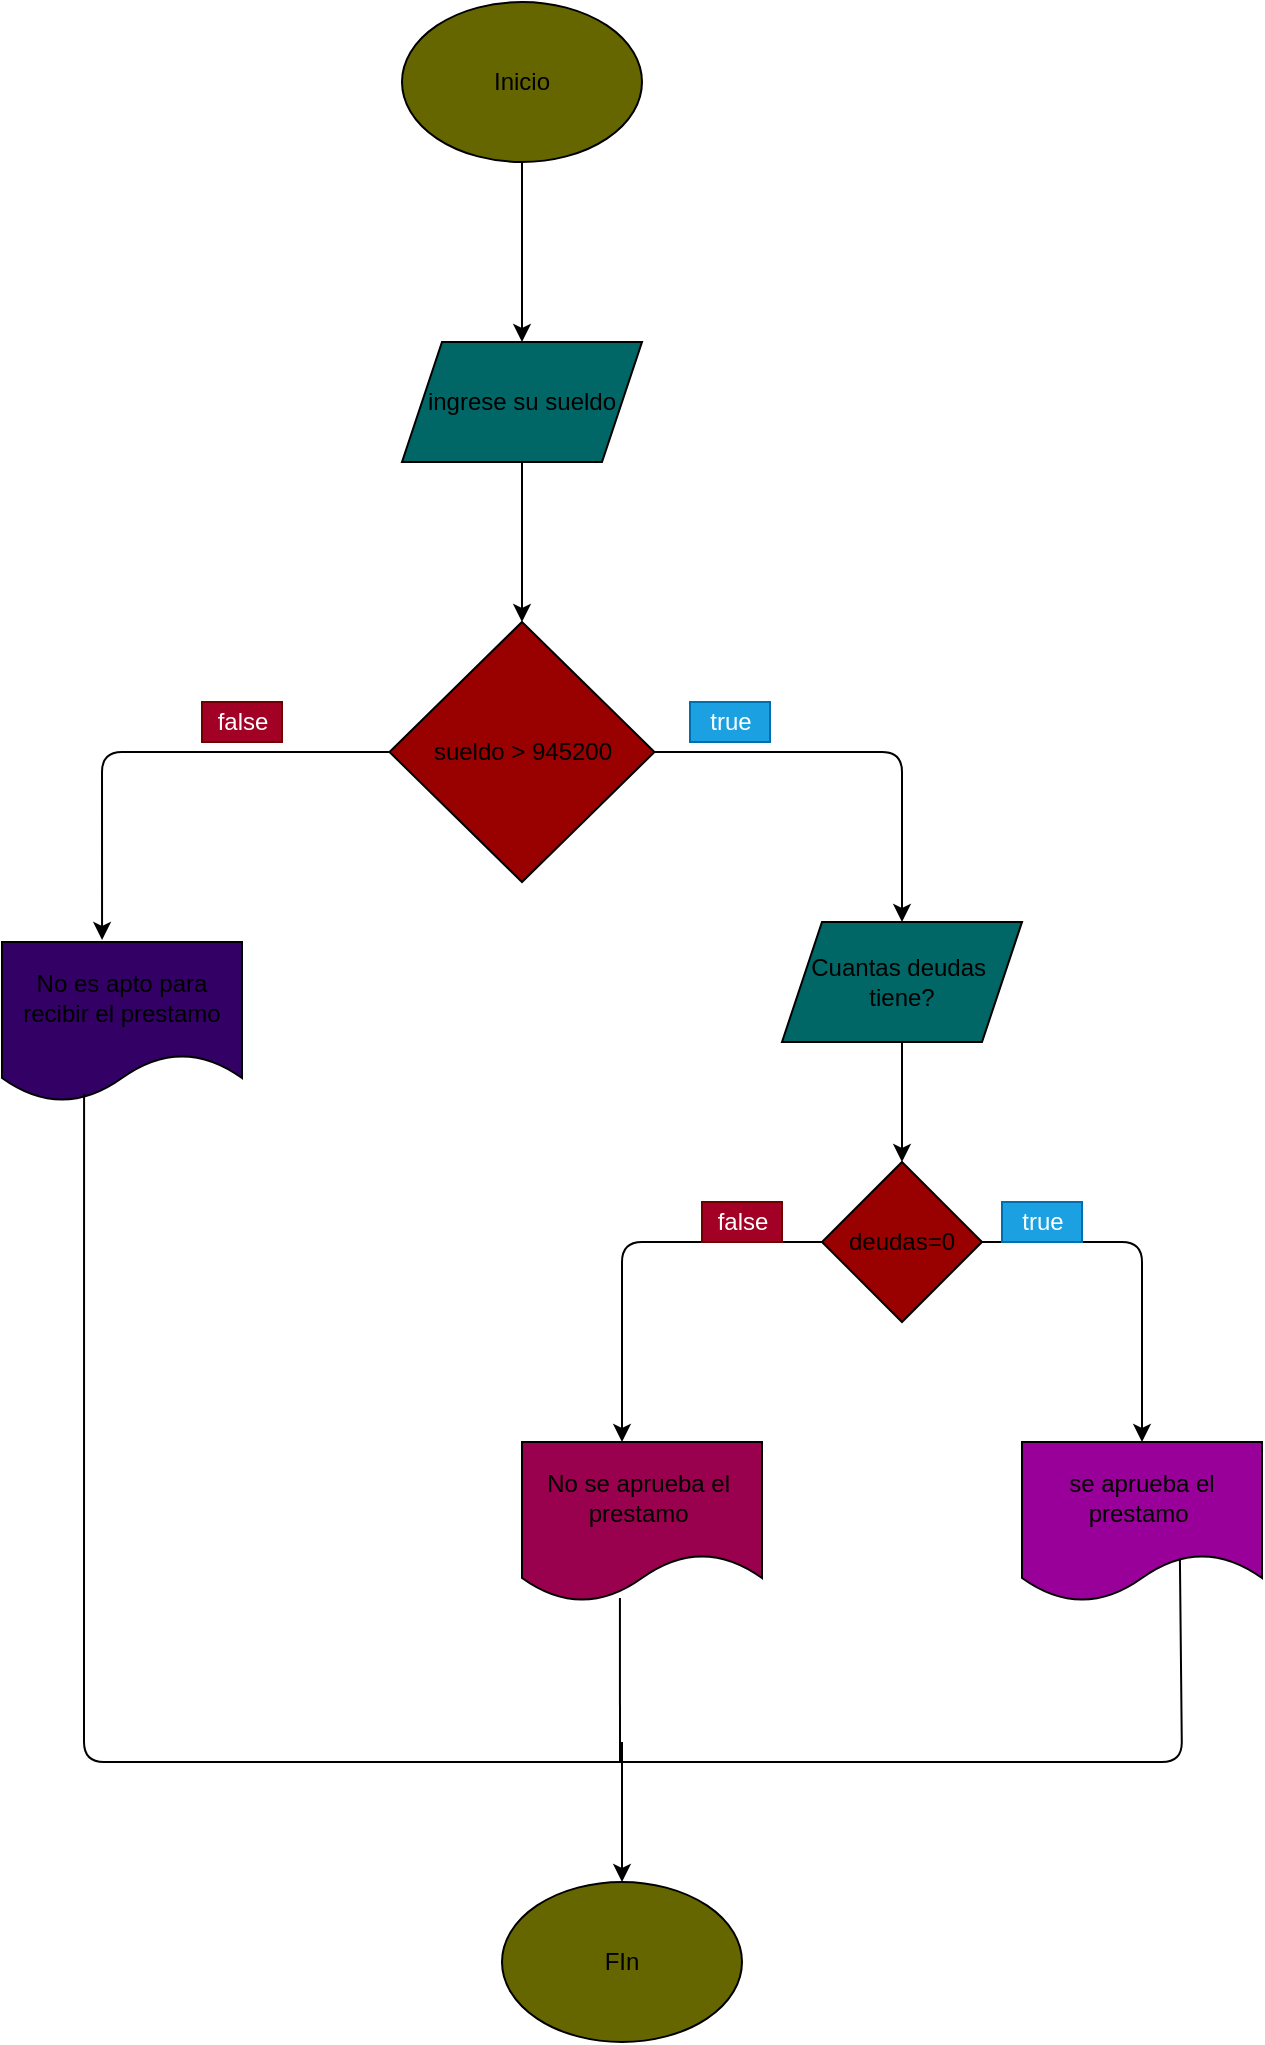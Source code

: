 <mxfile>
    <diagram id="8thfgTwgpfxkywvPwQI3" name="Página-1">
        <mxGraphModel dx="650" dy="409" grid="1" gridSize="10" guides="1" tooltips="1" connect="1" arrows="1" fold="1" page="1" pageScale="1" pageWidth="827" pageHeight="1169" math="0" shadow="0">
            <root>
                <mxCell id="0"/>
                <mxCell id="1" parent="0"/>
                <mxCell id="5" value="" style="edgeStyle=none;html=1;" parent="1" source="2" target="4" edge="1">
                    <mxGeometry relative="1" as="geometry"/>
                </mxCell>
                <mxCell id="2" value="Inicio" style="ellipse;whiteSpace=wrap;html=1;fillColor=#666600;" parent="1" vertex="1">
                    <mxGeometry x="250" width="120" height="80" as="geometry"/>
                </mxCell>
                <mxCell id="7" value="" style="edgeStyle=none;html=1;" parent="1" source="4" edge="1">
                    <mxGeometry relative="1" as="geometry">
                        <mxPoint x="310" y="310" as="targetPoint"/>
                    </mxGeometry>
                </mxCell>
                <mxCell id="4" value="ingrese su sueldo" style="shape=parallelogram;perimeter=parallelogramPerimeter;whiteSpace=wrap;html=1;fixedSize=1;fillColor=#006666;" parent="1" vertex="1">
                    <mxGeometry x="250" y="170" width="120" height="60" as="geometry"/>
                </mxCell>
                <mxCell id="12" style="edgeStyle=none;html=1;exitX=1;exitY=0.5;exitDx=0;exitDy=0;entryX=0.5;entryY=0;entryDx=0;entryDy=0;" parent="1" source="8" target="11" edge="1">
                    <mxGeometry relative="1" as="geometry">
                        <Array as="points">
                            <mxPoint x="500" y="375"/>
                        </Array>
                    </mxGeometry>
                </mxCell>
                <mxCell id="16" style="edgeStyle=none;html=1;exitX=0;exitY=0.5;exitDx=0;exitDy=0;entryX=0.417;entryY=-0.017;entryDx=0;entryDy=0;entryPerimeter=0;" parent="1" source="8" edge="1">
                    <mxGeometry relative="1" as="geometry">
                        <mxPoint x="100.04" y="468.98" as="targetPoint"/>
                        <Array as="points">
                            <mxPoint x="100" y="375"/>
                        </Array>
                    </mxGeometry>
                </mxCell>
                <mxCell id="8" value="sueldo &amp;gt; 945200&lt;br&gt;" style="rhombus;whiteSpace=wrap;html=1;fillColor=#990000;" parent="1" vertex="1">
                    <mxGeometry x="243.75" y="310" width="132.5" height="130" as="geometry"/>
                </mxCell>
                <mxCell id="15" style="edgeStyle=none;html=1;exitX=1;exitY=0.5;exitDx=0;exitDy=0;entryX=0.5;entryY=0;entryDx=0;entryDy=0;startArrow=none;" parent="1" source="10" target="14" edge="1">
                    <mxGeometry relative="1" as="geometry">
                        <mxPoint x="590" y="610" as="sourcePoint"/>
                        <Array as="points">
                            <mxPoint x="620" y="620"/>
                        </Array>
                    </mxGeometry>
                </mxCell>
                <mxCell id="18" style="edgeStyle=none;html=1;exitX=0;exitY=0.5;exitDx=0;exitDy=0;" parent="1" source="10" edge="1">
                    <mxGeometry relative="1" as="geometry">
                        <mxPoint x="360" y="720" as="targetPoint"/>
                        <Array as="points">
                            <mxPoint x="360" y="620"/>
                        </Array>
                    </mxGeometry>
                </mxCell>
                <mxCell id="10" value="deudas=0" style="rhombus;whiteSpace=wrap;html=1;fillColor=#990000;" parent="1" vertex="1">
                    <mxGeometry x="460" y="580" width="80" height="80" as="geometry"/>
                </mxCell>
                <mxCell id="13" value="" style="edgeStyle=none;html=1;" parent="1" source="11" target="10" edge="1">
                    <mxGeometry relative="1" as="geometry"/>
                </mxCell>
                <mxCell id="11" value="Cuantas deudas&amp;nbsp;&lt;br&gt;tiene?" style="shape=parallelogram;perimeter=parallelogramPerimeter;whiteSpace=wrap;html=1;fixedSize=1;fillColor=#006666;" parent="1" vertex="1">
                    <mxGeometry x="440" y="460" width="120" height="60" as="geometry"/>
                </mxCell>
                <mxCell id="14" value="se aprueba el prestamo&amp;nbsp;" style="shape=document;whiteSpace=wrap;html=1;boundedLbl=1;fillColor=#990099;" parent="1" vertex="1">
                    <mxGeometry x="560" y="720" width="120" height="80" as="geometry"/>
                </mxCell>
                <mxCell id="19" value="No se aprueba el&amp;nbsp;&lt;br&gt;prestamo&amp;nbsp;" style="shape=document;whiteSpace=wrap;html=1;boundedLbl=1;fillColor=#99004D;" parent="1" vertex="1">
                    <mxGeometry x="310" y="720" width="120" height="80" as="geometry"/>
                </mxCell>
                <mxCell id="20" value="No es apto para recibir el prestamo" style="shape=document;whiteSpace=wrap;html=1;boundedLbl=1;fillColor=#330066;" parent="1" vertex="1">
                    <mxGeometry x="50" y="470" width="120" height="80" as="geometry"/>
                </mxCell>
                <mxCell id="21" value="" style="endArrow=none;html=1;entryX=0.342;entryY=0.95;entryDx=0;entryDy=0;entryPerimeter=0;exitX=0.658;exitY=0.738;exitDx=0;exitDy=0;exitPerimeter=0;" parent="1" source="14" target="20" edge="1">
                    <mxGeometry width="50" height="50" relative="1" as="geometry">
                        <mxPoint x="640" y="830" as="sourcePoint"/>
                        <mxPoint x="140" y="550" as="targetPoint"/>
                        <Array as="points">
                            <mxPoint x="640" y="880"/>
                            <mxPoint x="91" y="880"/>
                        </Array>
                    </mxGeometry>
                </mxCell>
                <mxCell id="22" value="" style="endArrow=none;html=1;entryX=0.408;entryY=0.975;entryDx=0;entryDy=0;entryPerimeter=0;" parent="1" target="19" edge="1">
                    <mxGeometry width="50" height="50" relative="1" as="geometry">
                        <mxPoint x="359" y="880" as="sourcePoint"/>
                        <mxPoint x="390" y="800" as="targetPoint"/>
                    </mxGeometry>
                </mxCell>
                <mxCell id="23" value="" style="endArrow=classic;html=1;" parent="1" edge="1">
                    <mxGeometry width="50" height="50" relative="1" as="geometry">
                        <mxPoint x="360" y="870" as="sourcePoint"/>
                        <mxPoint x="360" y="940" as="targetPoint"/>
                    </mxGeometry>
                </mxCell>
                <mxCell id="24" value="FIn" style="ellipse;whiteSpace=wrap;html=1;fillColor=#666600;" parent="1" vertex="1">
                    <mxGeometry x="300" y="940" width="120" height="80" as="geometry"/>
                </mxCell>
                <mxCell id="28" value="true" style="text;html=1;align=center;verticalAlign=middle;resizable=0;points=[];autosize=1;strokeColor=#006EAF;fillColor=#1ba1e2;fontColor=#ffffff;" parent="1" vertex="1">
                    <mxGeometry x="550" y="600" width="40" height="20" as="geometry"/>
                </mxCell>
                <mxCell id="29" value="false" style="text;html=1;align=center;verticalAlign=middle;resizable=0;points=[];autosize=1;strokeColor=#6F0000;fillColor=#a20025;fontColor=#ffffff;" parent="1" vertex="1">
                    <mxGeometry x="400" y="600" width="40" height="20" as="geometry"/>
                </mxCell>
                <mxCell id="31" value="true" style="text;html=1;align=center;verticalAlign=middle;resizable=0;points=[];autosize=1;strokeColor=#006EAF;fillColor=#1ba1e2;fontColor=#ffffff;" parent="1" vertex="1">
                    <mxGeometry x="394" y="350" width="40" height="20" as="geometry"/>
                </mxCell>
                <mxCell id="32" value="false" style="text;html=1;align=center;verticalAlign=middle;resizable=0;points=[];autosize=1;strokeColor=#6F0000;fillColor=#a20025;fontColor=#ffffff;" parent="1" vertex="1">
                    <mxGeometry x="150" y="350" width="40" height="20" as="geometry"/>
                </mxCell>
            </root>
        </mxGraphModel>
    </diagram>
</mxfile>